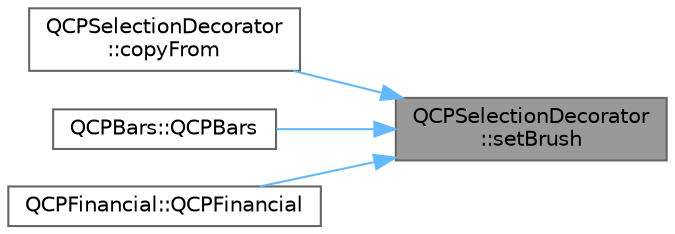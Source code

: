 digraph "QCPSelectionDecorator::setBrush"
{
 // LATEX_PDF_SIZE
  bgcolor="transparent";
  edge [fontname=Helvetica,fontsize=10,labelfontname=Helvetica,labelfontsize=10];
  node [fontname=Helvetica,fontsize=10,shape=box,height=0.2,width=0.4];
  rankdir="RL";
  Node1 [label="QCPSelectionDecorator\l::setBrush",height=0.2,width=0.4,color="gray40", fillcolor="grey60", style="filled", fontcolor="black",tooltip=" "];
  Node1 -> Node2 [dir="back",color="steelblue1",style="solid"];
  Node2 [label="QCPSelectionDecorator\l::copyFrom",height=0.2,width=0.4,color="grey40", fillcolor="white", style="filled",URL="$class_q_c_p_selection_decorator.html#a467a8d5cfcab27e862a17c797ac27b8a",tooltip=" "];
  Node1 -> Node3 [dir="back",color="steelblue1",style="solid"];
  Node3 [label="QCPBars::QCPBars",height=0.2,width=0.4,color="grey40", fillcolor="white", style="filled",URL="$class_q_c_p_bars.html#a64006999ad9dff308f40df41cef176ad",tooltip=" "];
  Node1 -> Node4 [dir="back",color="steelblue1",style="solid"];
  Node4 [label="QCPFinancial::QCPFinancial",height=0.2,width=0.4,color="grey40", fillcolor="white", style="filled",URL="$class_q_c_p_financial.html#a4702d5248feeb9d1ec6e3ce725b10b32",tooltip=" "];
}
